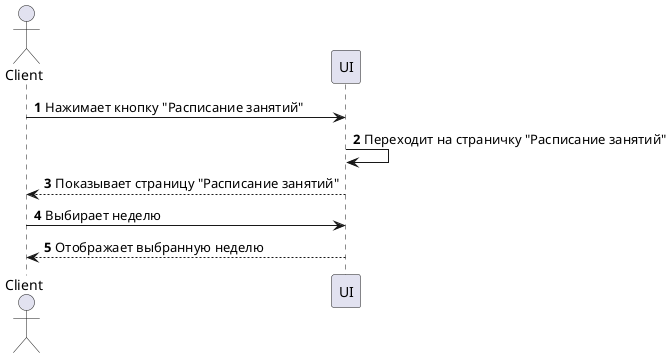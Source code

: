 @startuml Выбор недели
    autonumber

    actor Client
    
    participant UI

    Client -> UI: Нажимает кнопку "Расписание занятий"
    UI -> UI: Переходит на страничку "Расписание занятий"
    Client <-- UI: Показывает страницу "Расписание занятий"
    Client -> UI: Выбирает неделю
    Client <-- UI: Отображает выбранную неделю
@enduml